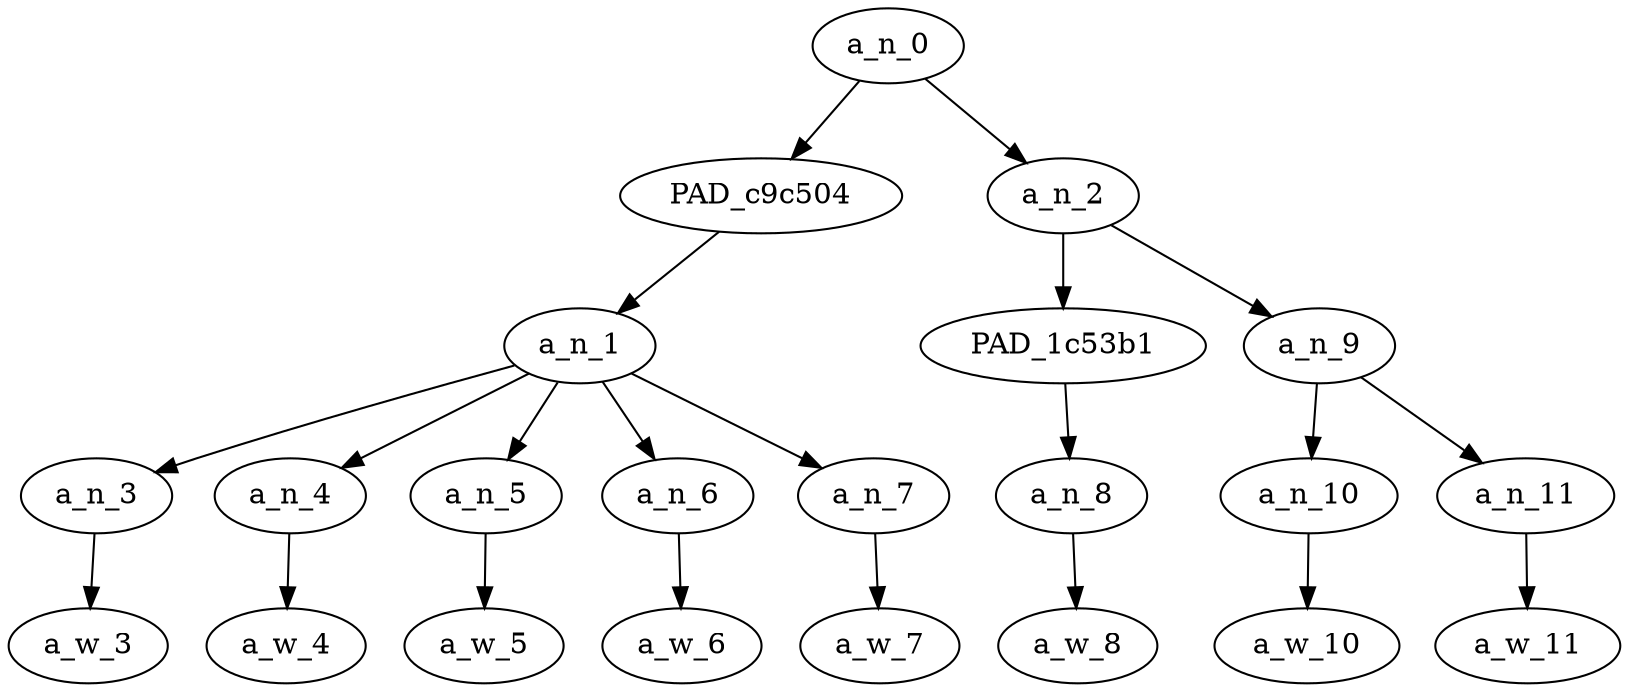 strict digraph "" {
	a_n_0	[div_dir=1,
		index=0,
		level=4,
		pos="3.875,4!",
		text_span="[0, 1, 2, 3, 4, 5, 6, 7]",
		value=1.00000002];
	PAD_c9c504	[div_dir=1,
		index=0,
		level=3,
		pos="2.0,3!",
		text_span="[0, 1, 2, 3, 4]",
		value=0.63737632];
	a_n_0 -> PAD_c9c504;
	a_n_2	[div_dir=1,
		index=1,
		level=3,
		pos="5.75,3!",
		text_span="[5, 6, 7]",
		value=0.36136102];
	a_n_0 -> a_n_2;
	a_n_1	[div_dir=1,
		index=0,
		level=2,
		pos="2.0,2!",
		text_span="[0, 1, 2, 3, 4]",
		value=0.63737632];
	PAD_c9c504 -> a_n_1;
	a_n_3	[div_dir=1,
		index=0,
		level=1,
		pos="0.0,1!",
		text_span="[0]",
		value=0.06480785];
	a_n_1 -> a_n_3;
	a_n_4	[div_dir=1,
		index=1,
		level=1,
		pos="1.0,1!",
		text_span="[1]",
		value=0.13843113];
	a_n_1 -> a_n_4;
	a_n_5	[div_dir=1,
		index=2,
		level=1,
		pos="2.0,1!",
		text_span="[2]",
		value=0.30879397];
	a_n_1 -> a_n_5;
	a_n_6	[div_dir=-1,
		index=3,
		level=1,
		pos="3.0,1!",
		text_span="[3]",
		value=0.05422430];
	a_n_1 -> a_n_6;
	a_n_7	[div_dir=1,
		index=4,
		level=1,
		pos="4.0,1!",
		text_span="[4]",
		value=0.06974566];
	a_n_1 -> a_n_7;
	a_w_3	[div_dir=0,
		index=0,
		level=0,
		pos="0,0!",
		text_span="[0]",
		value=the];
	a_n_3 -> a_w_3;
	a_w_4	[div_dir=0,
		index=1,
		level=0,
		pos="1,0!",
		text_span="[1]",
		value=koch];
	a_n_4 -> a_w_4;
	a_w_5	[div_dir=0,
		index=2,
		level=0,
		pos="2,0!",
		text_span="[2]",
		value=faggots];
	a_n_5 -> a_w_5;
	a_w_6	[div_dir=0,
		index=3,
		level=0,
		pos="3,0!",
		text_span="[3]",
		value=and];
	a_n_6 -> a_w_6;
	a_w_7	[div_dir=0,
		index=4,
		level=0,
		pos="4,0!",
		text_span="[4]",
		value=friends];
	a_n_7 -> a_w_7;
	PAD_1c53b1	[div_dir=1,
		index=1,
		level=2,
		pos="5.0,2!",
		text_span="[5]",
		value=0.05123168];
	a_n_2 -> PAD_1c53b1;
	a_n_9	[div_dir=1,
		index=2,
		level=2,
		pos="6.5,2!",
		text_span="[6, 7]",
		value=0.30985108];
	a_n_2 -> a_n_9;
	a_n_8	[div_dir=1,
		index=5,
		level=1,
		pos="5.0,1!",
		text_span="[5]",
		value=0.05123168];
	PAD_1c53b1 -> a_n_8;
	a_w_8	[div_dir=0,
		index=5,
		level=0,
		pos="5,0!",
		text_span="[5]",
		value=should];
	a_n_8 -> a_w_8;
	a_n_10	[div_dir=-1,
		index=6,
		level=1,
		pos="6.0,1!",
		text_span="[6]",
		value=0.05667739];
	a_n_9 -> a_n_10;
	a_n_11	[div_dir=1,
		index=7,
		level=1,
		pos="7.0,1!",
		text_span="[7]",
		value=0.25291888];
	a_n_9 -> a_n_11;
	a_w_10	[div_dir=0,
		index=6,
		level=0,
		pos="6,0!",
		text_span="[6]",
		value=be];
	a_n_10 -> a_w_10;
	a_w_11	[div_dir=0,
		index=7,
		level=0,
		pos="7,0!",
		text_span="[7]",
		value=ovened];
	a_n_11 -> a_w_11;
}
